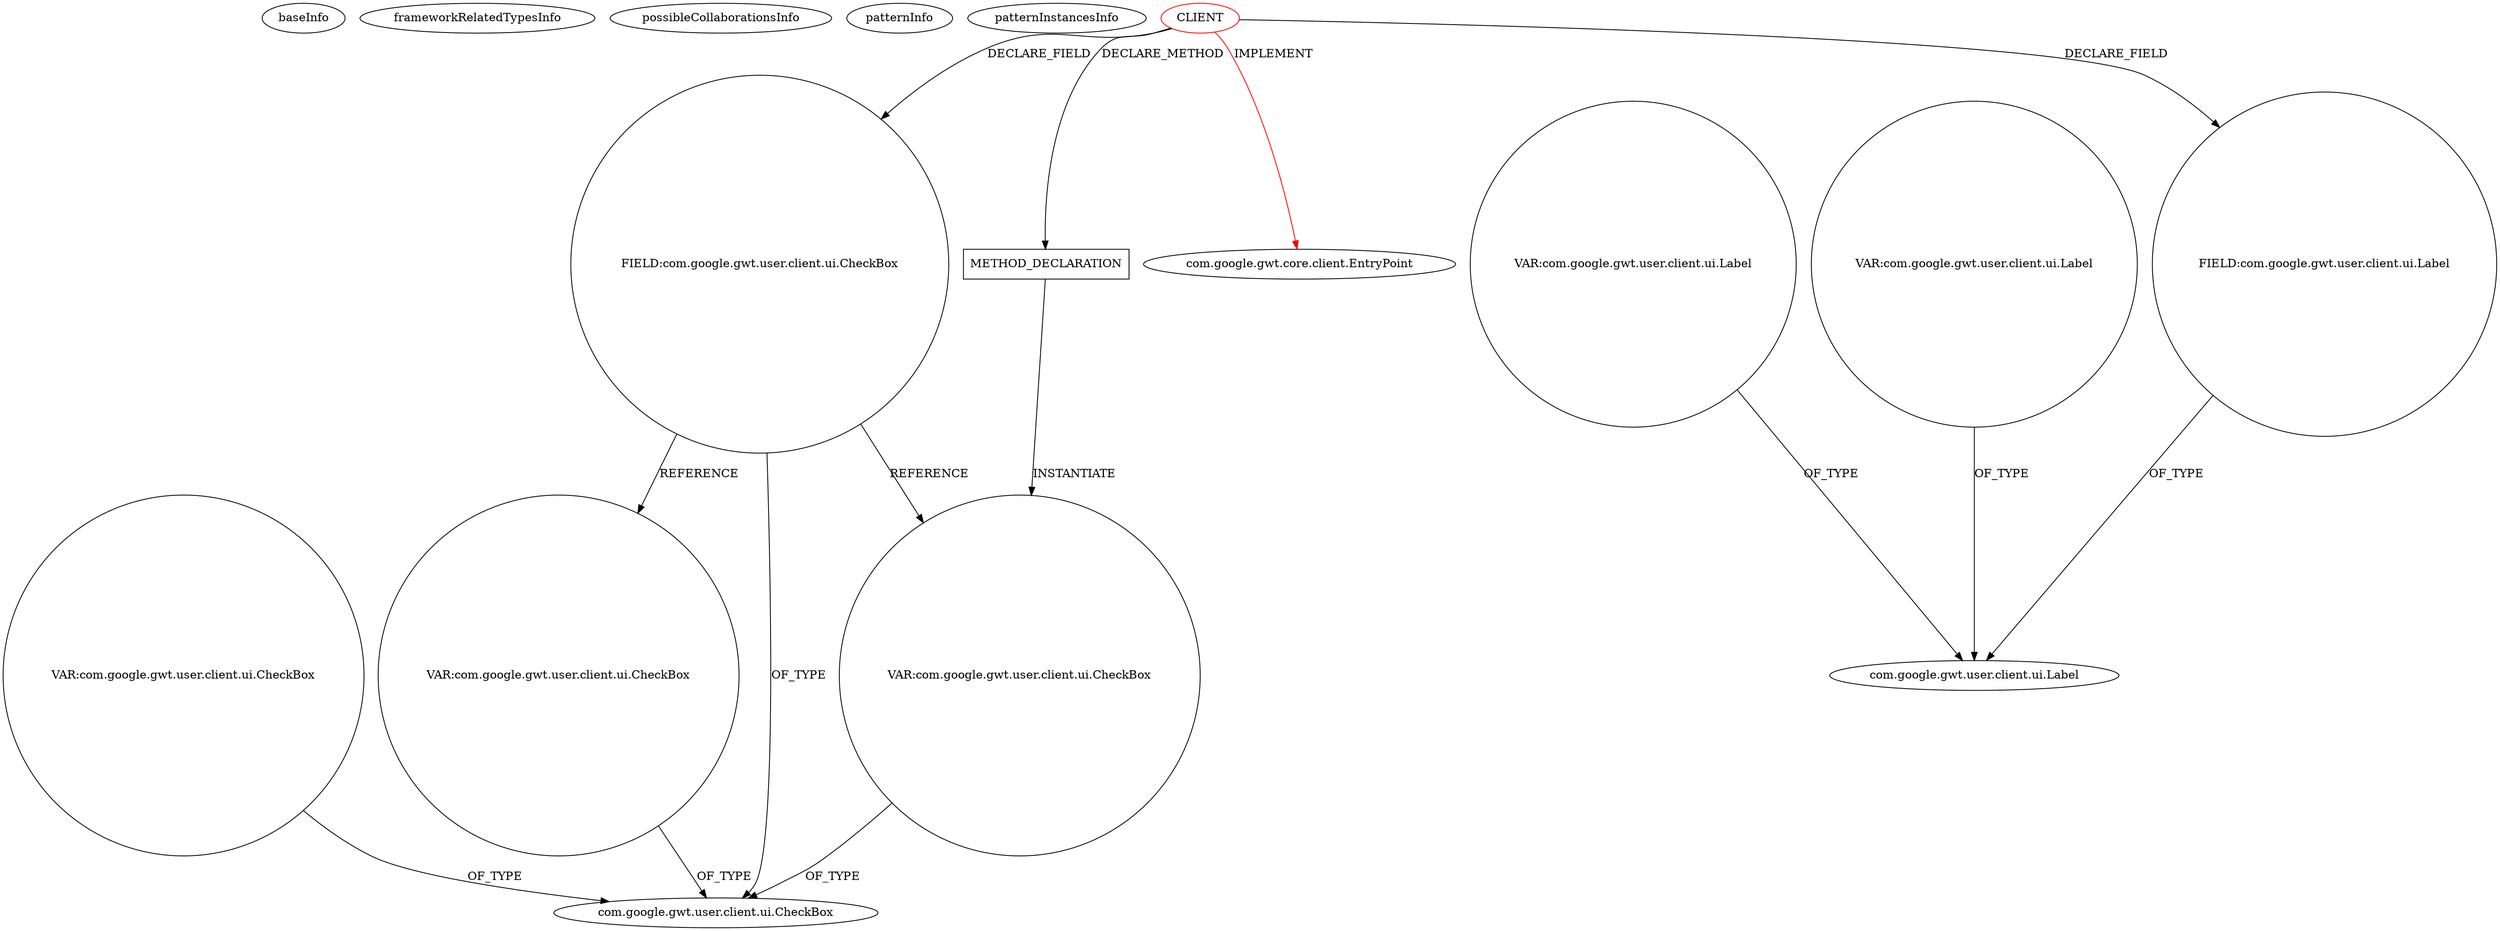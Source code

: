 digraph {
baseInfo[graphId=418,category="pattern",isAnonymous=false,possibleRelation=false]
frameworkRelatedTypesInfo[0="com.google.gwt.core.client.EntryPoint"]
possibleCollaborationsInfo[]
patternInfo[frequency=2.0,patternRootClient=0]
patternInstancesInfo[0="DeannaSurma-Census~/DeannaSurma-Census/Census-master/src/com/cs4302/census/client/Census.java~Census~109",1="jdpatterson-spotify-lottery~/jdpatterson-spotify-lottery/spotify-lottery-master/src/com/vercer/spotify/lottery/client/LotteryEntryPoint.java~LotteryEntryPoint~3145"]
19[label="com.google.gwt.user.client.ui.CheckBox",vertexType="FRAMEWORK_CLASS_TYPE",isFrameworkType=false]
302[label="VAR:com.google.gwt.user.client.ui.CheckBox",vertexType="VARIABLE_EXPRESION",isFrameworkType=false,shape=circle]
18[label="FIELD:com.google.gwt.user.client.ui.CheckBox",vertexType="FIELD_DECLARATION",isFrameworkType=false,shape=circle]
389[label="VAR:com.google.gwt.user.client.ui.CheckBox",vertexType="VARIABLE_EXPRESION",isFrameworkType=false,shape=circle]
460[label="VAR:com.google.gwt.user.client.ui.CheckBox",vertexType="VARIABLE_EXPRESION",isFrameworkType=false,shape=circle]
0[label="CLIENT",vertexType="ROOT_CLIENT_CLASS_DECLARATION",isFrameworkType=false,color=red]
4[label="FIELD:com.google.gwt.user.client.ui.Label",vertexType="FIELD_DECLARATION",isFrameworkType=false,shape=circle]
1[label="com.google.gwt.core.client.EntryPoint",vertexType="FRAMEWORK_INTERFACE_TYPE",isFrameworkType=false]
5[label="com.google.gwt.user.client.ui.Label",vertexType="FRAMEWORK_CLASS_TYPE",isFrameworkType=false]
455[label="METHOD_DECLARATION",vertexType="CLIENT_METHOD_DECLARATION",isFrameworkType=false,shape=box]
82[label="VAR:com.google.gwt.user.client.ui.Label",vertexType="VARIABLE_EXPRESION",isFrameworkType=false,shape=circle]
286[label="VAR:com.google.gwt.user.client.ui.Label",vertexType="VARIABLE_EXPRESION",isFrameworkType=false,shape=circle]
0->455[label="DECLARE_METHOD"]
0->4[label="DECLARE_FIELD"]
286->5[label="OF_TYPE"]
18->19[label="OF_TYPE"]
82->5[label="OF_TYPE"]
0->1[label="IMPLEMENT",color=red]
4->5[label="OF_TYPE"]
18->389[label="REFERENCE"]
455->460[label="INSTANTIATE"]
302->19[label="OF_TYPE"]
460->19[label="OF_TYPE"]
0->18[label="DECLARE_FIELD"]
18->460[label="REFERENCE"]
389->19[label="OF_TYPE"]
}
